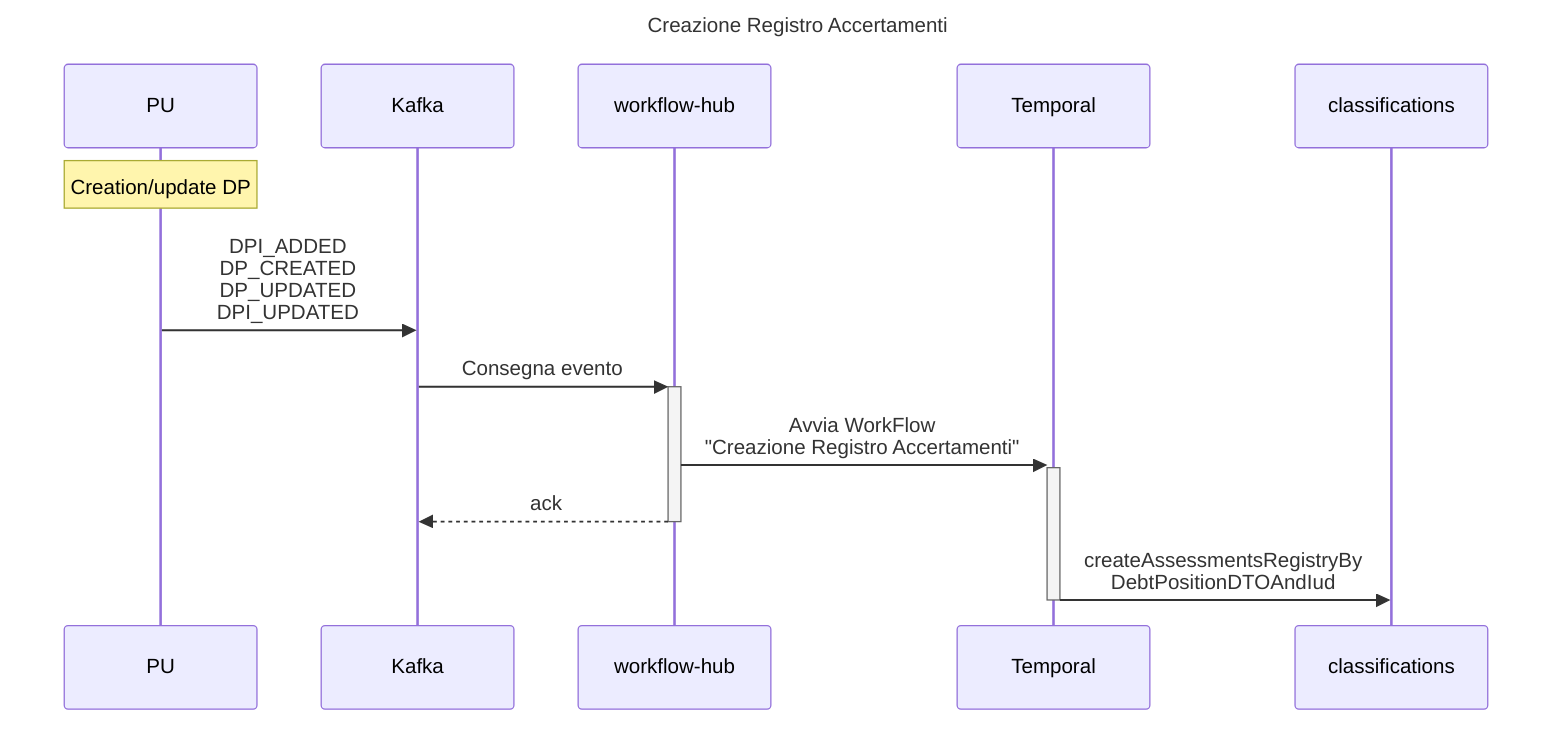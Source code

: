 ---
config:
  theme: default
  look: classic
title: Creazione Registro Accertamenti
---
sequenceDiagram
    participant PU as PU
    participant KAFKA as Kafka
    participant MS_WF as workflow-hub
    participant WF as Temporal
    participant MS_CL as classifications
    note over PU: Creation/update DP
    PU ->> KAFKA: DPI_ADDED<BR/>DP_CREATED<BR/>DP_UPDATED<BR/>DPI_UPDATED
    KAFKA ->>+ MS_WF: Consegna evento
        MS_WF ->>+ WF: Avvia WorkFlow<BR />"Creazione Registro Accertamenti"
        MS_WF -->>- KAFKA: ack
    WF ->> MS_CL: createAssessmentsRegistryBy<BR/>DebtPositionDTOAndIud
    deactivate WF